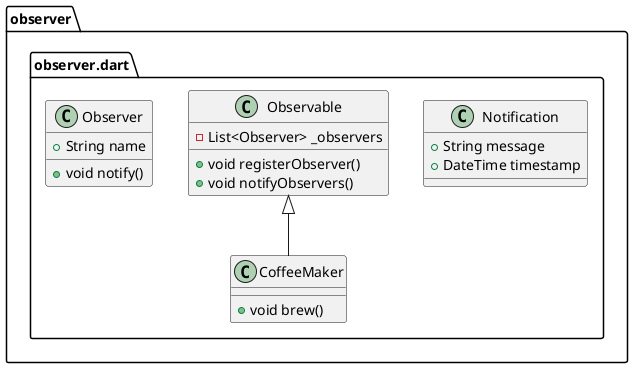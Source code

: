 @startuml
set namespaceSeparator ::

class "observer::observer.dart::Notification" {
  +String message
  +DateTime timestamp
}

class "observer::observer.dart::Observable" {
  -List<Observer> _observers
  +void registerObserver()
  +void notifyObservers()
}

class "observer::observer.dart::Observer" {
  +String name
  +void notify()
}

class "observer::observer.dart::CoffeeMaker" {
  +void brew()
}

"observer::observer.dart::Observable" <|-- "observer::observer.dart::CoffeeMaker"


@enduml